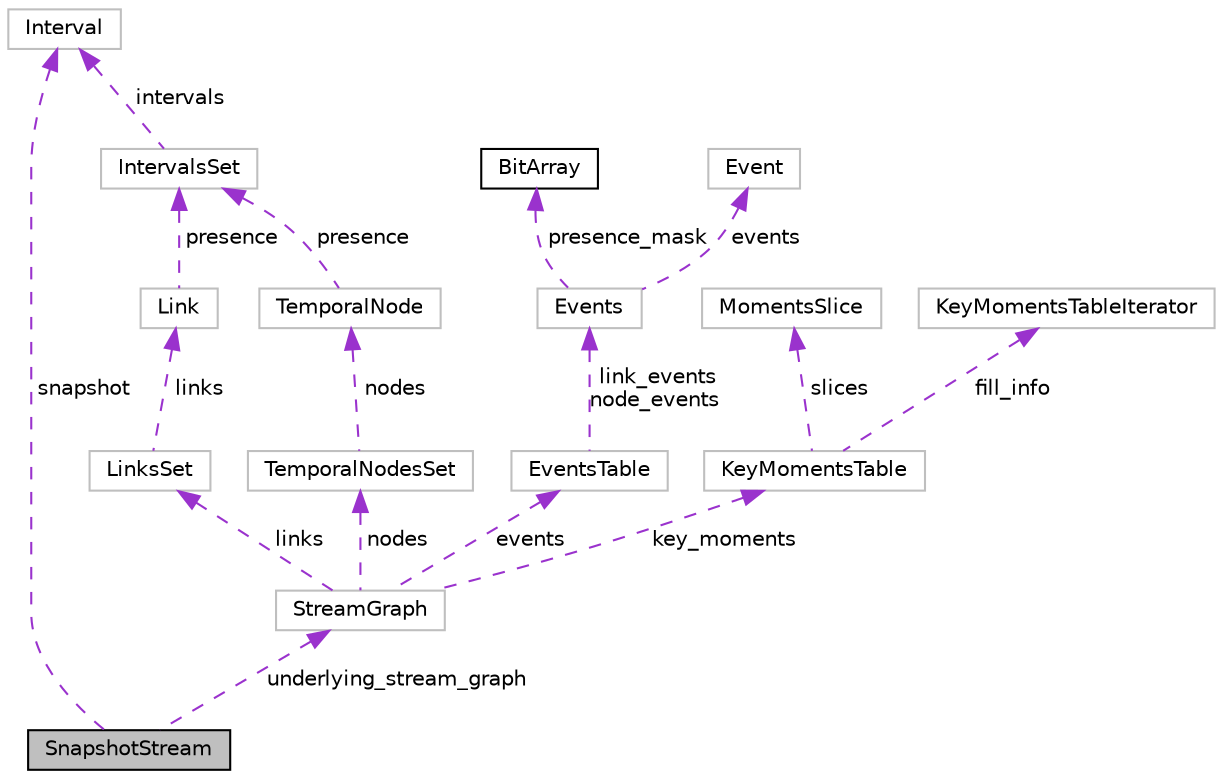 digraph "SnapshotStream"
{
 // LATEX_PDF_SIZE
  edge [fontname="Helvetica",fontsize="10",labelfontname="Helvetica",labelfontsize="10"];
  node [fontname="Helvetica",fontsize="10",shape=record];
  Node1 [label="SnapshotStream",height=0.2,width=0.4,color="black", fillcolor="grey75", style="filled", fontcolor="black",tooltip=" "];
  Node2 -> Node1 [dir="back",color="darkorchid3",fontsize="10",style="dashed",label=" underlying_stream_graph" ];
  Node2 [label="StreamGraph",height=0.2,width=0.4,color="grey75", fillcolor="white", style="filled",URL="$structStreamGraph.html",tooltip=" "];
  Node3 -> Node2 [dir="back",color="darkorchid3",fontsize="10",style="dashed",label=" key_moments" ];
  Node3 [label="KeyMomentsTable",height=0.2,width=0.4,color="grey75", fillcolor="white", style="filled",URL="$structKeyMomentsTable.html",tooltip=" "];
  Node4 -> Node3 [dir="back",color="darkorchid3",fontsize="10",style="dashed",label=" slices" ];
  Node4 [label="MomentsSlice",height=0.2,width=0.4,color="grey75", fillcolor="white", style="filled",URL="$structMomentsSlice.html",tooltip=" "];
  Node5 -> Node3 [dir="back",color="darkorchid3",fontsize="10",style="dashed",label=" fill_info" ];
  Node5 [label="KeyMomentsTableIterator",height=0.2,width=0.4,color="grey75", fillcolor="white", style="filled",URL="$structKeyMomentsTableIterator.html",tooltip=" "];
  Node6 -> Node2 [dir="back",color="darkorchid3",fontsize="10",style="dashed",label=" nodes" ];
  Node6 [label="TemporalNodesSet",height=0.2,width=0.4,color="grey75", fillcolor="white", style="filled",URL="$structTemporalNodesSet.html",tooltip=" "];
  Node7 -> Node6 [dir="back",color="darkorchid3",fontsize="10",style="dashed",label=" nodes" ];
  Node7 [label="TemporalNode",height=0.2,width=0.4,color="grey75", fillcolor="white", style="filled",URL="$structTemporalNode.html",tooltip=" "];
  Node8 -> Node7 [dir="back",color="darkorchid3",fontsize="10",style="dashed",label=" presence" ];
  Node8 [label="IntervalsSet",height=0.2,width=0.4,color="grey75", fillcolor="white", style="filled",URL="$structIntervalsSet.html",tooltip=" "];
  Node9 -> Node8 [dir="back",color="darkorchid3",fontsize="10",style="dashed",label=" intervals" ];
  Node9 [label="Interval",height=0.2,width=0.4,color="grey75", fillcolor="white", style="filled",URL="$structInterval.html",tooltip=" "];
  Node10 -> Node2 [dir="back",color="darkorchid3",fontsize="10",style="dashed",label=" links" ];
  Node10 [label="LinksSet",height=0.2,width=0.4,color="grey75", fillcolor="white", style="filled",URL="$structLinksSet.html",tooltip=" "];
  Node11 -> Node10 [dir="back",color="darkorchid3",fontsize="10",style="dashed",label=" links" ];
  Node11 [label="Link",height=0.2,width=0.4,color="grey75", fillcolor="white", style="filled",URL="$structLink.html",tooltip=" "];
  Node8 -> Node11 [dir="back",color="darkorchid3",fontsize="10",style="dashed",label=" presence" ];
  Node12 -> Node2 [dir="back",color="darkorchid3",fontsize="10",style="dashed",label=" events" ];
  Node12 [label="EventsTable",height=0.2,width=0.4,color="grey75", fillcolor="white", style="filled",URL="$structEventsTable.html",tooltip=" "];
  Node13 -> Node12 [dir="back",color="darkorchid3",fontsize="10",style="dashed",label=" link_events\nnode_events" ];
  Node13 [label="Events",height=0.2,width=0.4,color="grey75", fillcolor="white", style="filled",URL="$structEvents.html",tooltip=" "];
  Node14 -> Node13 [dir="back",color="darkorchid3",fontsize="10",style="dashed",label=" events" ];
  Node14 [label="Event",height=0.2,width=0.4,color="grey75", fillcolor="white", style="filled",URL="$structEvent.html",tooltip=" "];
  Node15 -> Node13 [dir="back",color="darkorchid3",fontsize="10",style="dashed",label=" presence_mask" ];
  Node15 [label="BitArray",height=0.2,width=0.4,color="black", fillcolor="white", style="filled",URL="$structBitArray.html",tooltip="The structure of a variable length array of bits."];
  Node9 -> Node1 [dir="back",color="darkorchid3",fontsize="10",style="dashed",label=" snapshot" ];
}
